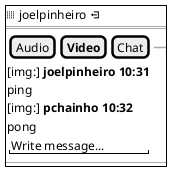 @startsalt
{+
  <&grid-four-up> joelpinheiro <&account-logout>
  ==
  {
  {[Audio] | [<b>Video] | [Chat]} 
  ~~
  [img:] <b>joelpinheiro 10:31
  ping
  [img:] <b>pchainho 10:32
  pong
  { "Write message... "}
  }
  --
}
@endsalt
